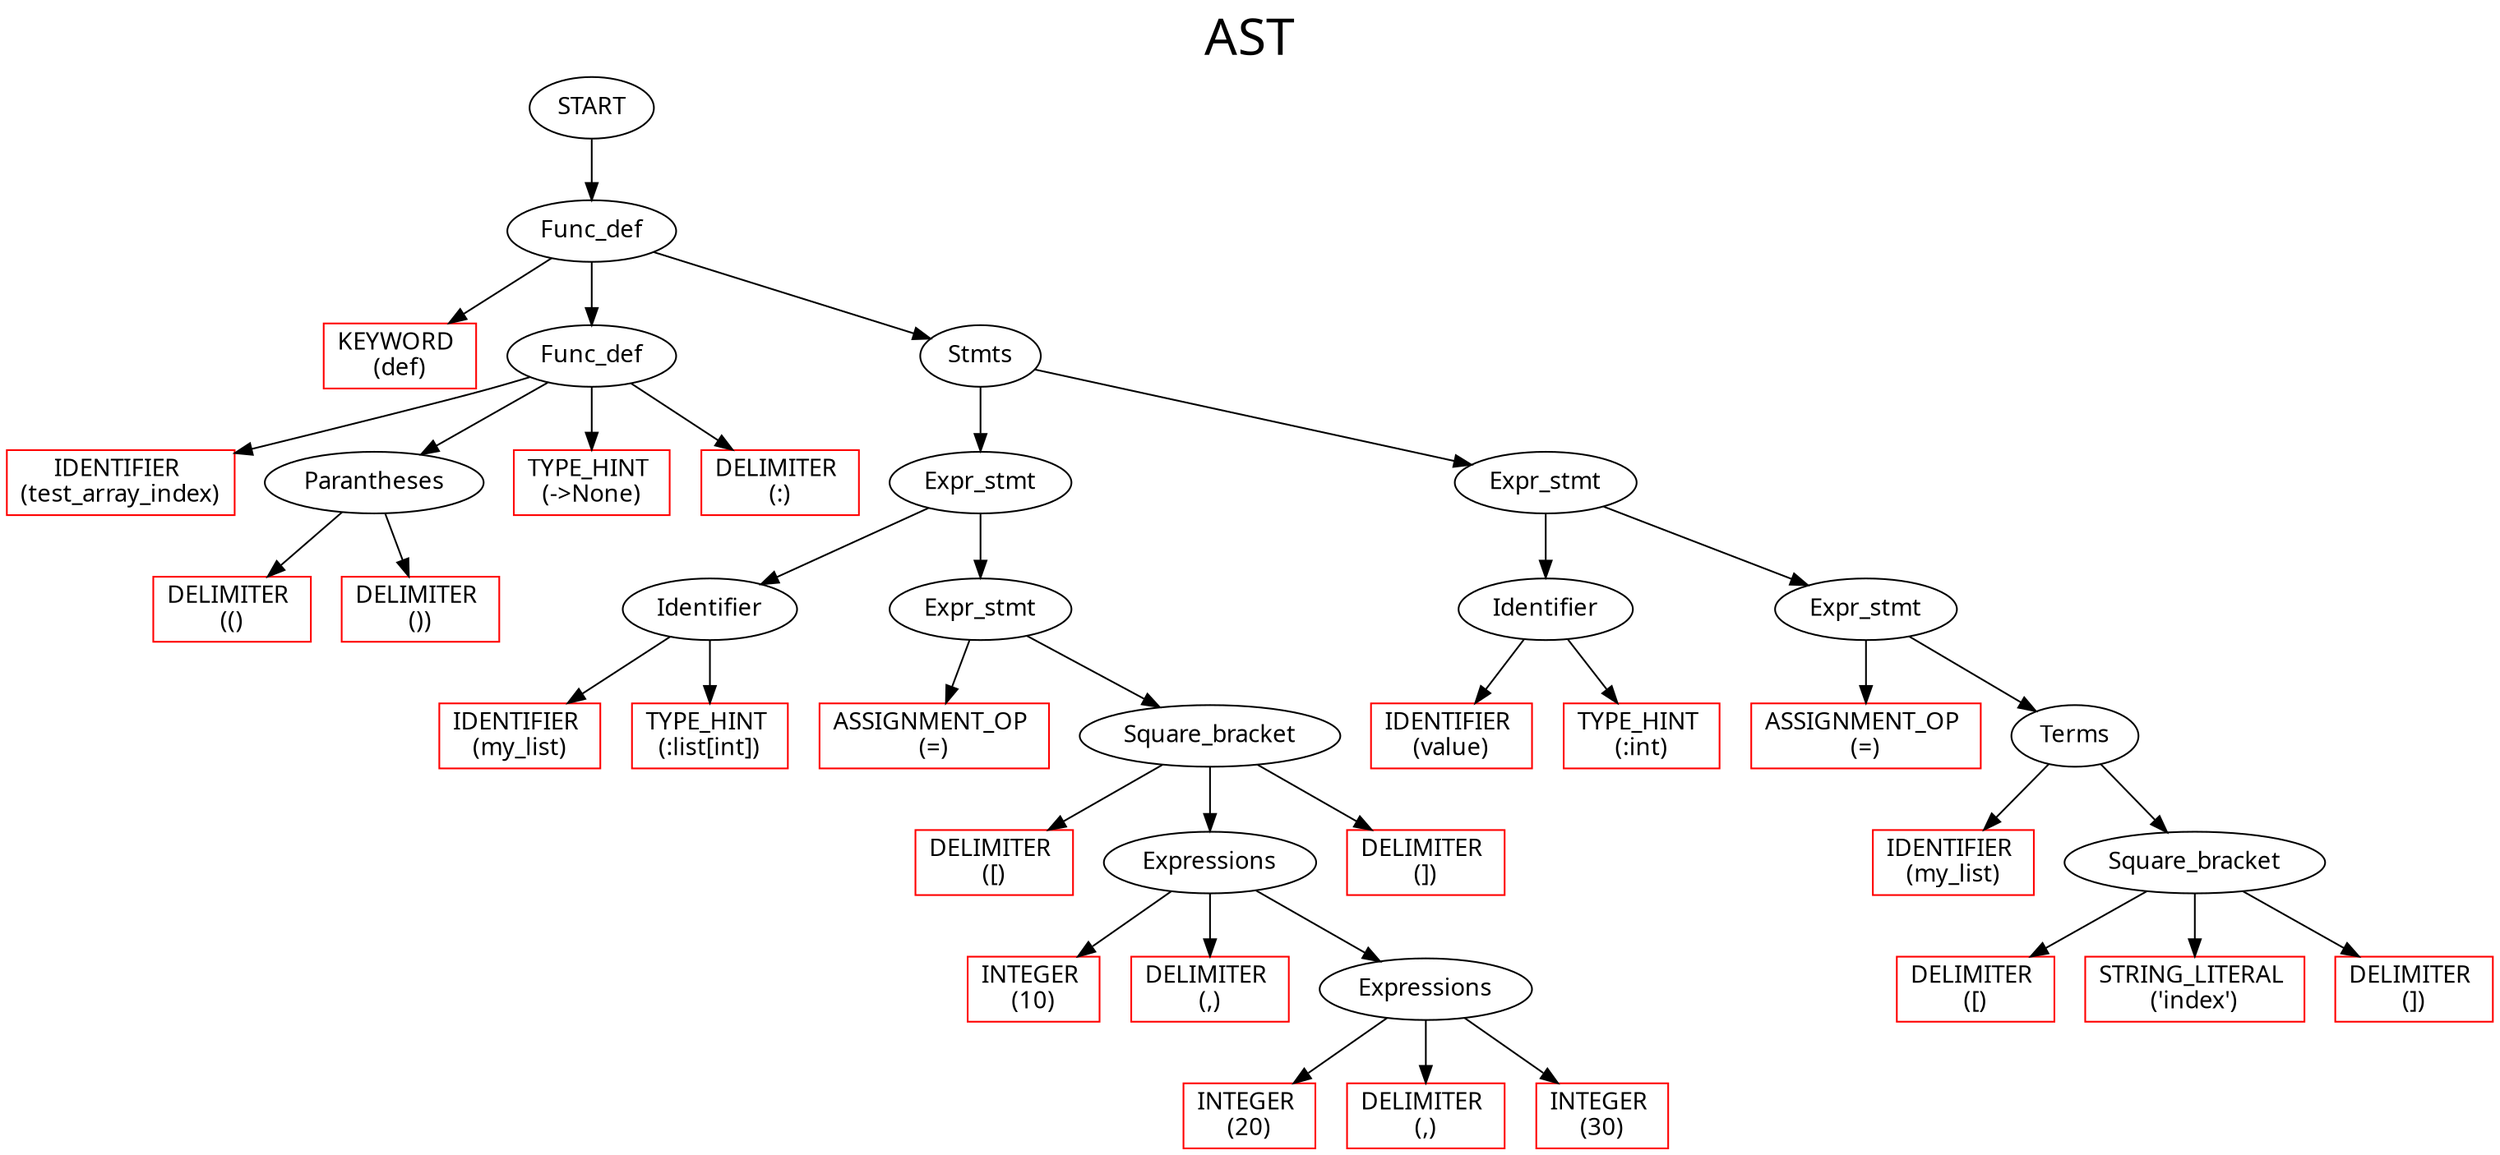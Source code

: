 digraph G{

label     = "AST"
fontname  = "Cascadia code"
fontsize  = 30
labelloc  = t

node   [ fontname="Cascadia code" ]
	117		[ style = solid label = "START"  ];
	117 -> 115
	115		[ style = solid label = "Func_def"  ];
	115 -> 0
	0		[ style = solid label = "KEYWORD 
(def)" color = red shape = rectangle ];
	115 -> 7
	7		[ style = solid label = "Func_def"  ];
	7 -> 1
	1		[ style = solid label = "IDENTIFIER 
(test_array_index)" color = red shape = rectangle ];
	7 -> 4
	4		[ style = solid label = "Parantheses"  ];
	4 -> 2
	2		[ style = solid label = "DELIMITER 
(()" color = red shape = rectangle ];
	4 -> 3
	3		[ style = solid label = "DELIMITER 
())" color = red shape = rectangle ];
	7 -> 5
	5		[ style = solid label = "TYPE_HINT 
(->None)" color = red shape = rectangle ];
	7 -> 6
	6		[ style = solid label = "DELIMITER 
(:)" color = red shape = rectangle ];
	115 -> 114
	114		[ style = solid label = "Stmts"  ];
	114 -> 70
	70		[ style = solid label = "Expr_stmt"  ];
	70 -> 10
	10		[ style = solid label = "Identifier"  ];
	10 -> 8
	8		[ style = solid label = "IDENTIFIER 
(my_list)" color = red shape = rectangle ];
	10 -> 9
	9		[ style = solid label = "TYPE_HINT 
(:list[int])" color = red shape = rectangle ];
	70 -> 69
	69		[ style = solid label = "Expr_stmt"  ];
	69 -> 11
	11		[ style = solid label = "ASSIGNMENT_OP 
(=)" color = red shape = rectangle ];
	69 -> 58
	58		[ style = solid label = "Square_bracket"  ];
	58 -> 22
	22		[ style = solid label = "DELIMITER 
([)" color = red shape = rectangle ];
	58 -> 57
	57		[ style = solid label = "Expressions"  ];
	57 -> 23
	23		[ style = solid label = "INTEGER 
(10)" color = red shape = rectangle ];
	57 -> 24
	24		[ style = solid label = "DELIMITER 
(,)" color = red shape = rectangle ];
	57 -> 56
	56		[ style = solid label = "Expressions"  ];
	56 -> 34
	34		[ style = solid label = "INTEGER 
(20)" color = red shape = rectangle ];
	56 -> 35
	35		[ style = solid label = "DELIMITER 
(,)" color = red shape = rectangle ];
	56 -> 45
	45		[ style = solid label = "INTEGER 
(30)" color = red shape = rectangle ];
	58 -> 46
	46		[ style = solid label = "DELIMITER 
(])" color = red shape = rectangle ];
	114 -> 112
	112		[ style = solid label = "Expr_stmt"  ];
	112 -> 74
	74		[ style = solid label = "Identifier"  ];
	74 -> 72
	72		[ style = solid label = "IDENTIFIER 
(value)" color = red shape = rectangle ];
	74 -> 73
	73		[ style = solid label = "TYPE_HINT 
(:int)" color = red shape = rectangle ];
	112 -> 111
	111		[ style = solid label = "Expr_stmt"  ];
	111 -> 75
	75		[ style = solid label = "ASSIGNMENT_OP 
(=)" color = red shape = rectangle ];
	111 -> 101
	101		[ style = solid label = "Terms"  ];
	101 -> 86
	86		[ style = solid label = "IDENTIFIER 
(my_list)" color = red shape = rectangle ];
	101 -> 99
	99		[ style = solid label = "Square_bracket"  ];
	99 -> 87
	87		[ style = solid label = "DELIMITER 
([)" color = red shape = rectangle ];
	99 -> 88
	88		[ style = solid label = "STRING_LITERAL 
(\'index\')" color = red shape = rectangle ];
	99 -> 89
	89		[ style = solid label = "DELIMITER 
(])" color = red shape = rectangle ];
}
